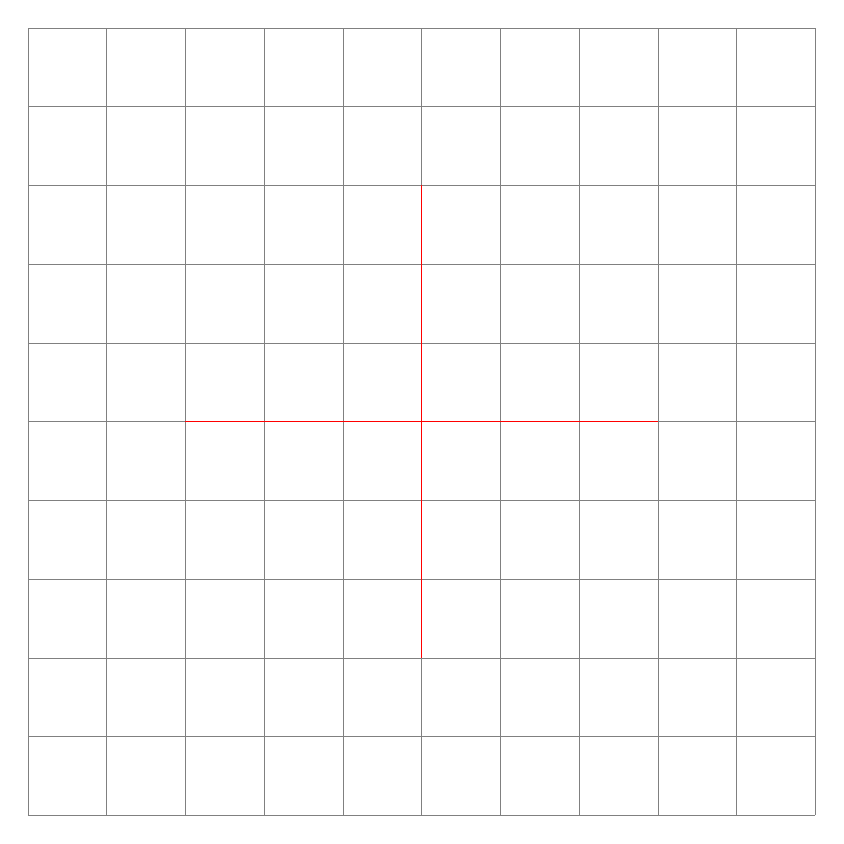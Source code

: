 \begin{tikzpicture}
\draw[help lines] ( -5,-5 ) grid ( 5, 5);
\draw[red] (-3,0) -- (3,0);
\draw[red] (0,-3) -- (0,3);
\end{tikzpicture}